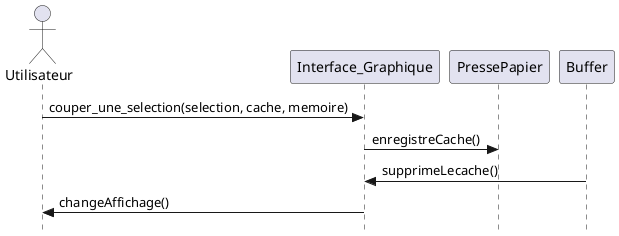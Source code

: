 @startuml VueComportementale
skinparam Style strictuml
actor Utilisateur


Utilisateur -> Interface_Graphique : couper_une_selection(selection, cache, memoire)


Interface_Graphique -> PressePapier  : enregistreCache()
Buffer -> Interface_Graphique : supprimeLecache()
Interface_Graphique -> Utilisateur : changeAffichage()


@enduml
